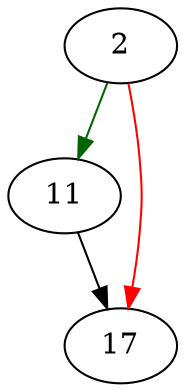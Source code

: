 strict digraph "sqlite3ExprNNCollSeq" {
	// Node definitions.
	2 [entry=true];
	11;
	17;

	// Edge definitions.
	2 -> 11 [
		color=darkgreen
		cond=true
	];
	2 -> 17 [
		color=red
		cond=false
	];
	11 -> 17;
}